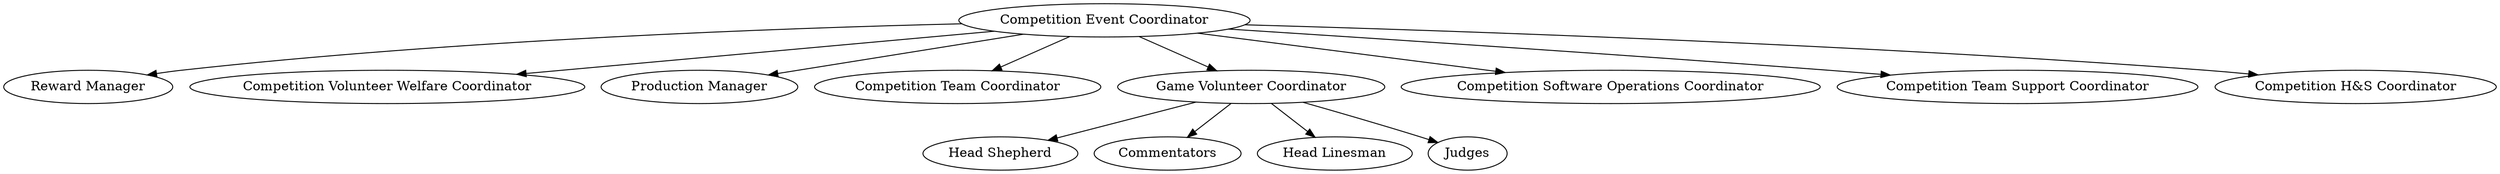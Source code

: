 digraph {
	# Competition Coordinator Subordinates
	comp_event_coord [label="Competition Event Coordinator" email="competition-event@studentrobotics.org"];

	# Competition Event Coordinator Subordinates
	reward_manager[label="Reward Manager" contactsexclude=true];
	comp_volunteer_welfare[label="Competition Volunteer Welfare Coordinator" email="competition-welfare@studentrobotics.org"];
	prod_manager[label="Production Manager" email="production-manager@studentrobotics.org"];
	comp_team_coord[label="Competition Team Coordinator" email="competition-teams@studentrobotics.org"];
	comp_game_vol_coord[label="Game Volunteer Coordinator" email="game-volunteers@studentrobotics.org"];
	comp_sw_ops_coord[label="Competition Software Operations Coordinator" email="competition-software-ops@studentrobotics.org"];
	comp_team_support_coord[label="Competition Team Support Coordinator" email="competition-team-support@studentrobotics.org"];
	comp_hs_coord[label="Competition H&S Coordinator" email="competition-health-and-safety@studentrobotics.org"];

	# Game Volunteer Coordinator Subordinates
	head_shepherd[label="Head Shepherd" email="shepherding@studentrobotics.org"];
	commentators[label="Commentators" email="commentators@studentrobotics.org"];
	head_linesman[label="Head Linesman" email="linesmen@studentrobotics.org"];
	judges[label="Judges" email="judge@studentrobotics.org"];

	###### Connections between nodes
	comp_event_coord -> { reward_manager comp_volunteer_welfare
	            prod_manager comp_team_coord comp_game_vol_coord
		comp_sw_ops_coord comp_hs_coord
		comp_team_support_coord
		};

	comp_game_vol_coord -> { head_shepherd commentators head_linesman judges };
}
